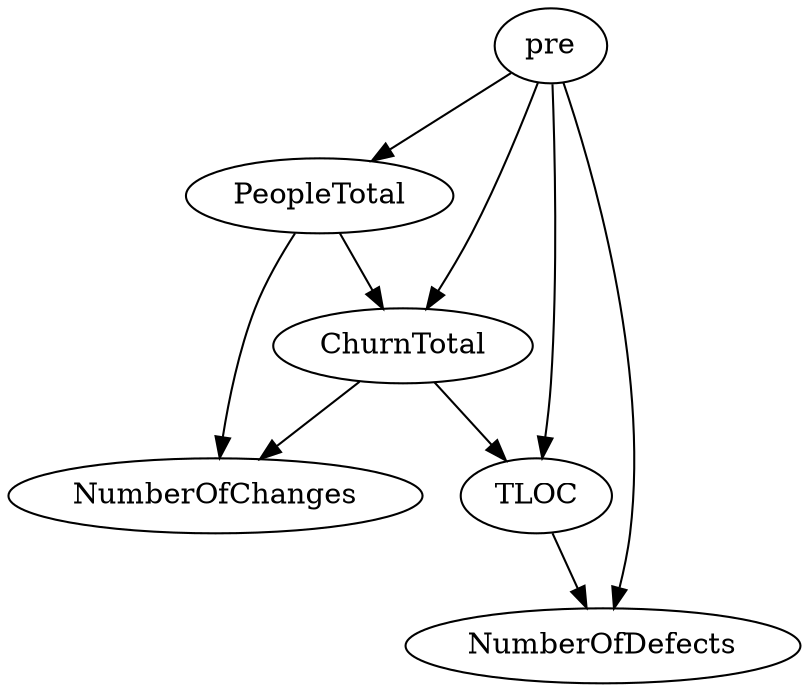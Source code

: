 digraph {
   PeopleTotal;
   NumberOfChanges;
   ChurnTotal;
   TLOC;
   pre;
   NumberOfDefects;
   PeopleTotal -> NumberOfChanges;
   PeopleTotal -> ChurnTotal;
   ChurnTotal -> NumberOfChanges;
   ChurnTotal -> TLOC;
   TLOC -> NumberOfDefects;
   pre -> PeopleTotal;
   pre -> ChurnTotal;
   pre -> TLOC;
   pre -> NumberOfDefects;
}
